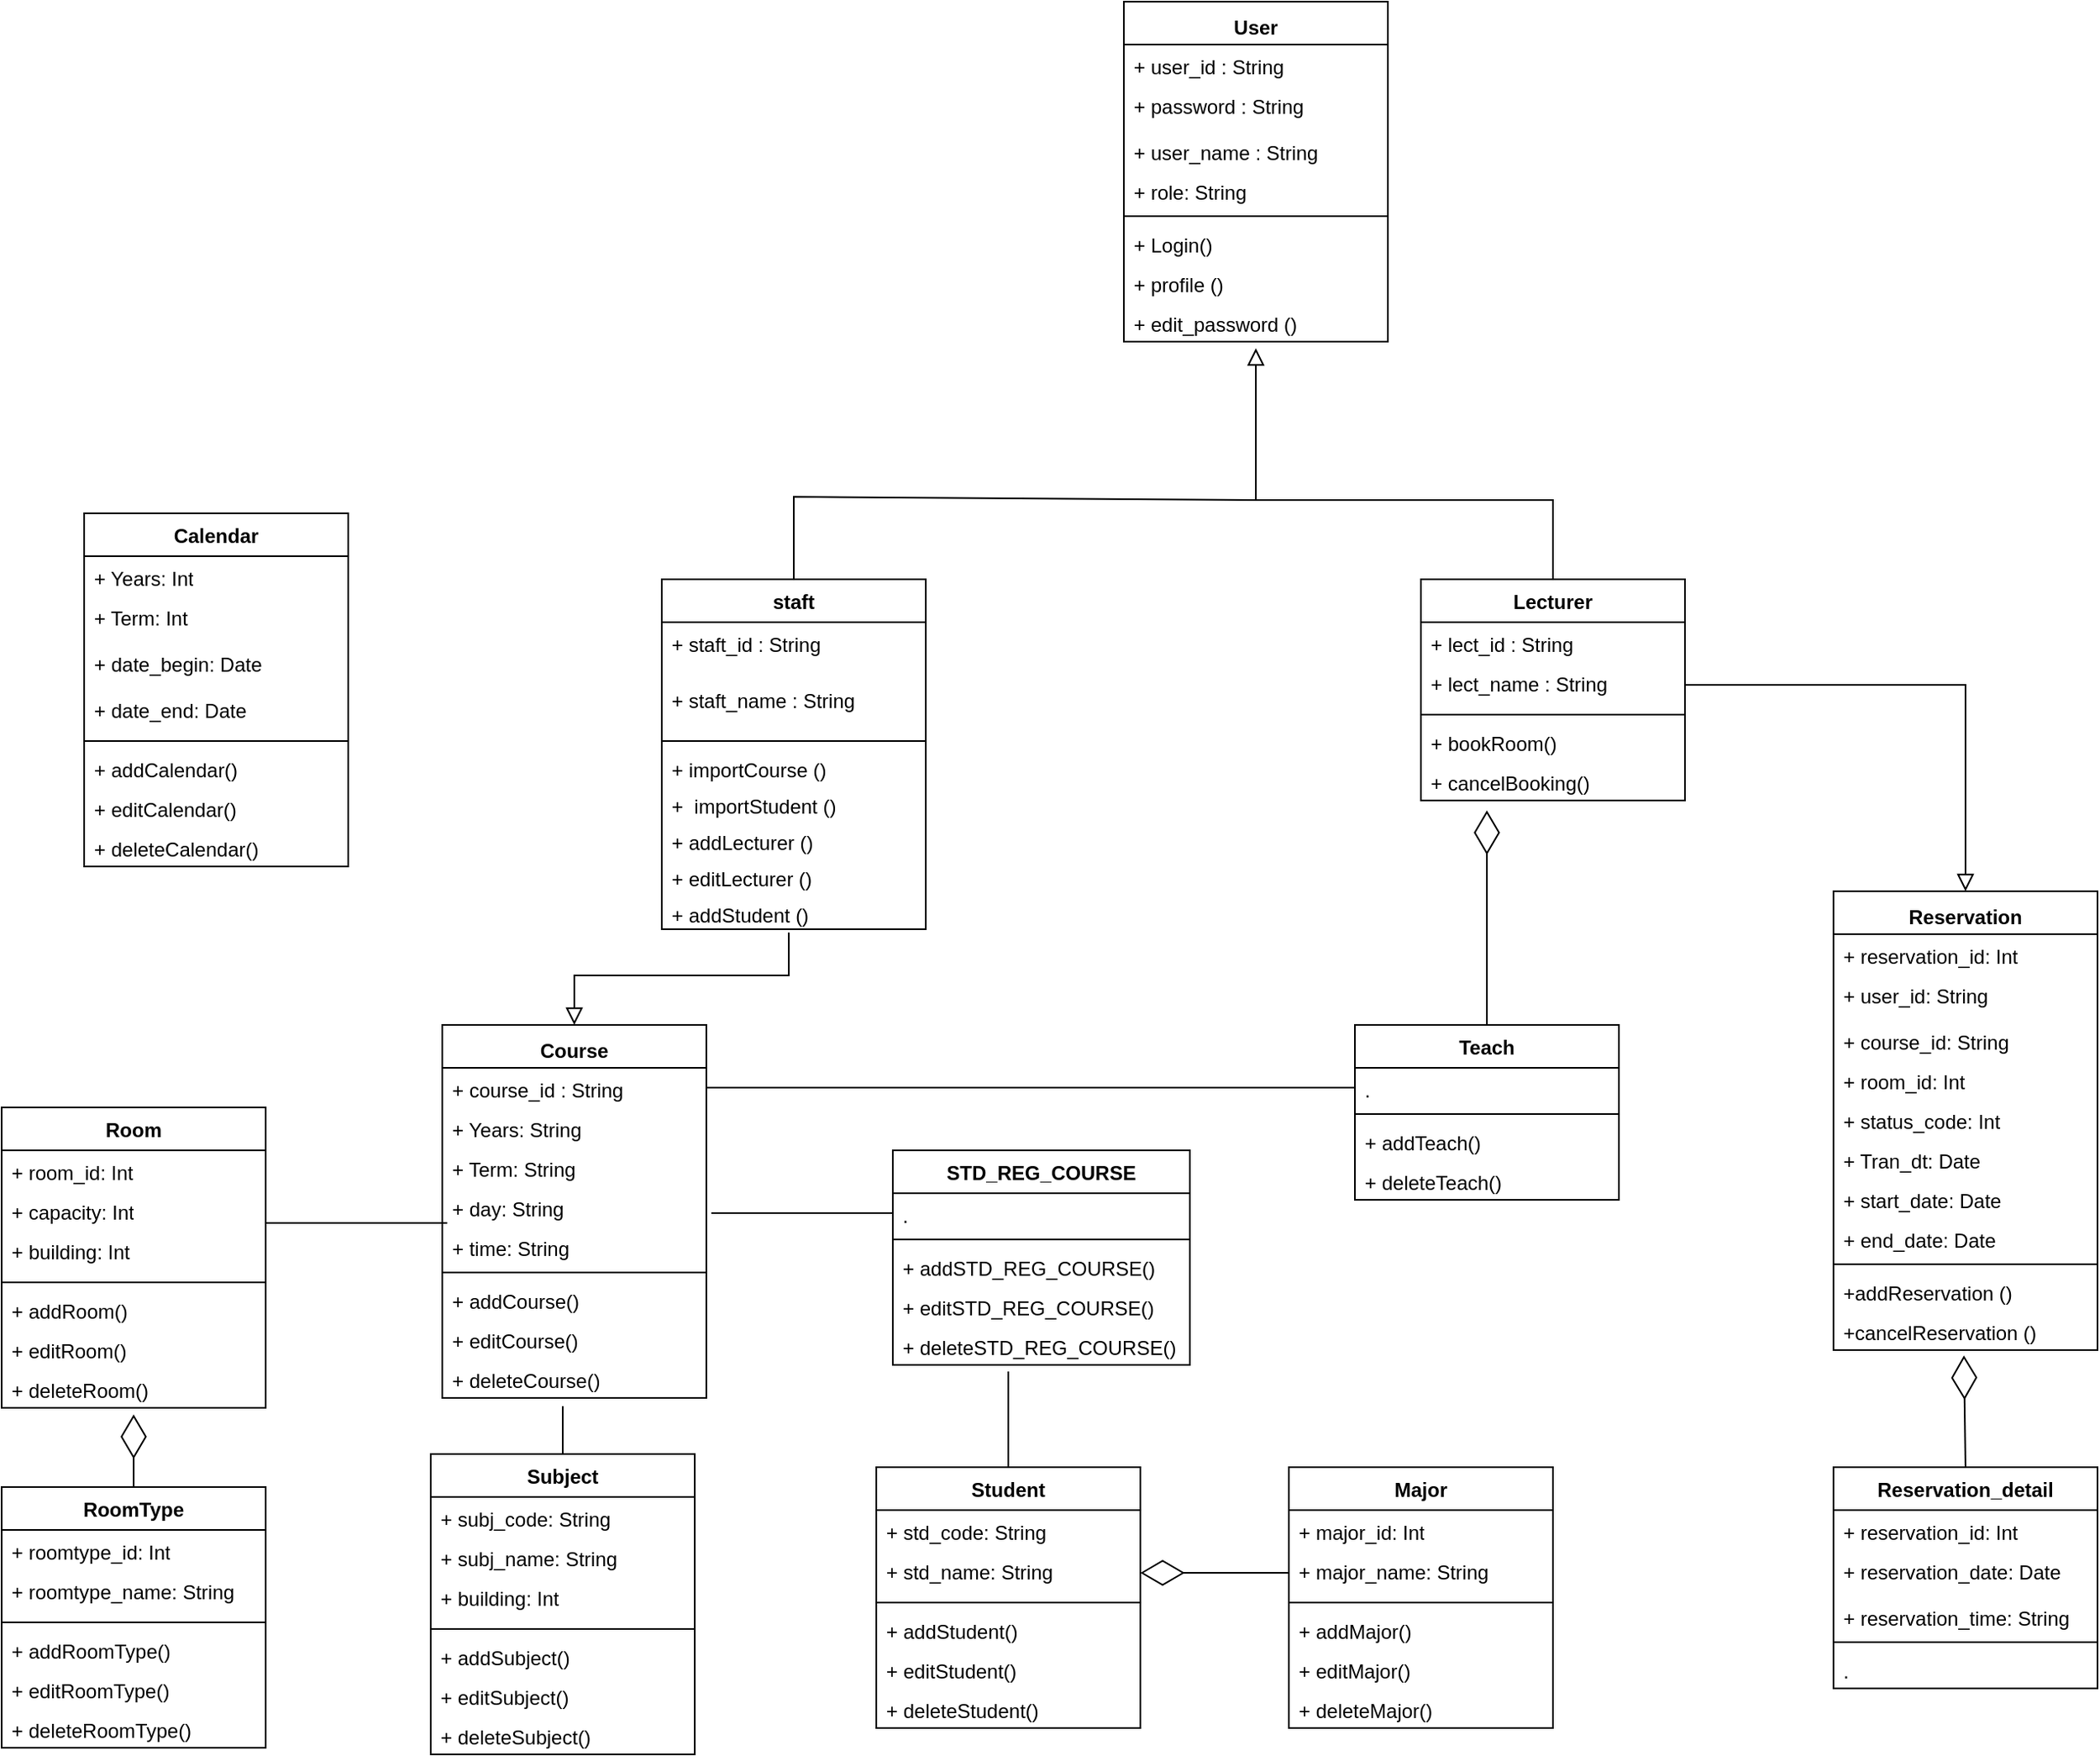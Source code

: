 <mxfile version="21.6.8" type="device">
  <diagram id="C5RBs43oDa-KdzZeNtuy" name="Page-1">
    <mxGraphModel dx="2514" dy="920" grid="1" gridSize="10" guides="1" tooltips="1" connect="1" arrows="1" fold="1" page="1" pageScale="1" pageWidth="827" pageHeight="1169" math="0" shadow="0">
      <root>
        <mxCell id="WIyWlLk6GJQsqaUBKTNV-0" />
        <mxCell id="WIyWlLk6GJQsqaUBKTNV-1" parent="WIyWlLk6GJQsqaUBKTNV-0" />
        <mxCell id="f2oHPQ_qbBujbZAVBh5a-0" value="User&lt;span style=&quot;color: rgb(255, 255, 255); font-family: &amp;quot;Söhne Mono&amp;quot;, Monaco, &amp;quot;Andale Mono&amp;quot;, &amp;quot;Ubuntu Mono&amp;quot;, monospace; font-size: 14px; font-weight: 400; text-align: left; background-color: rgb(0, 0, 0);&quot;&gt; &lt;/span&gt;" style="swimlane;fontStyle=1;align=center;verticalAlign=top;childLayout=stackLayout;horizontal=1;startSize=26;horizontalStack=0;resizeParent=1;resizeParentMax=0;resizeLast=0;collapsible=1;marginBottom=0;whiteSpace=wrap;html=1;" parent="WIyWlLk6GJQsqaUBKTNV-1" vertex="1">
          <mxGeometry y="100" width="160" height="206" as="geometry">
            <mxRectangle x="330" y="130" width="70" height="30" as="alternateBounds" />
          </mxGeometry>
        </mxCell>
        <mxCell id="f2oHPQ_qbBujbZAVBh5a-1" value="+ user_id :&amp;nbsp;String&lt;br&gt;&amp;nbsp;" style="text;strokeColor=none;fillColor=none;align=left;verticalAlign=top;spacingLeft=4;spacingRight=4;overflow=hidden;rotatable=0;points=[[0,0.5],[1,0.5]];portConstraint=eastwest;whiteSpace=wrap;html=1;" parent="f2oHPQ_qbBujbZAVBh5a-0" vertex="1">
          <mxGeometry y="26" width="160" height="24" as="geometry" />
        </mxCell>
        <mxCell id="f2oHPQ_qbBujbZAVBh5a-3" value="+ password :&amp;nbsp;String" style="text;strokeColor=none;fillColor=none;align=left;verticalAlign=top;spacingLeft=4;spacingRight=4;overflow=hidden;rotatable=0;points=[[0,0.5],[1,0.5]];portConstraint=eastwest;whiteSpace=wrap;html=1;" parent="f2oHPQ_qbBujbZAVBh5a-0" vertex="1">
          <mxGeometry y="50" width="160" height="28" as="geometry" />
        </mxCell>
        <mxCell id="f2oHPQ_qbBujbZAVBh5a-6" value="+ user_name :&amp;nbsp;String" style="text;strokeColor=none;fillColor=none;align=left;verticalAlign=top;spacingLeft=4;spacingRight=4;overflow=hidden;rotatable=0;points=[[0,0.5],[1,0.5]];portConstraint=eastwest;whiteSpace=wrap;html=1;" parent="f2oHPQ_qbBujbZAVBh5a-0" vertex="1">
          <mxGeometry y="78" width="160" height="24" as="geometry" />
        </mxCell>
        <mxCell id="f2oHPQ_qbBujbZAVBh5a-7" value="+ role: String" style="text;strokeColor=none;fillColor=none;align=left;verticalAlign=top;spacingLeft=4;spacingRight=4;overflow=hidden;rotatable=0;points=[[0,0.5],[1,0.5]];portConstraint=eastwest;whiteSpace=wrap;html=1;" parent="f2oHPQ_qbBujbZAVBh5a-0" vertex="1">
          <mxGeometry y="102" width="160" height="24" as="geometry" />
        </mxCell>
        <mxCell id="f2oHPQ_qbBujbZAVBh5a-2" value="" style="line;strokeWidth=1;fillColor=none;align=left;verticalAlign=middle;spacingTop=-1;spacingLeft=3;spacingRight=3;rotatable=0;labelPosition=right;points=[];portConstraint=eastwest;strokeColor=inherit;" parent="f2oHPQ_qbBujbZAVBh5a-0" vertex="1">
          <mxGeometry y="126" width="160" height="8" as="geometry" />
        </mxCell>
        <mxCell id="f2oHPQ_qbBujbZAVBh5a-10" value="+ Login()&lt;br&gt;" style="text;strokeColor=none;fillColor=none;align=left;verticalAlign=top;spacingLeft=4;spacingRight=4;overflow=hidden;rotatable=0;points=[[0,0.5],[1,0.5]];portConstraint=eastwest;whiteSpace=wrap;html=1;" parent="f2oHPQ_qbBujbZAVBh5a-0" vertex="1">
          <mxGeometry y="134" width="160" height="24" as="geometry" />
        </mxCell>
        <mxCell id="Wo9JVUl8M3dhDCK4gzyW-0" value="+ profile ()" style="text;strokeColor=none;fillColor=none;align=left;verticalAlign=top;spacingLeft=4;spacingRight=4;overflow=hidden;rotatable=0;points=[[0,0.5],[1,0.5]];portConstraint=eastwest;whiteSpace=wrap;html=1;" vertex="1" parent="f2oHPQ_qbBujbZAVBh5a-0">
          <mxGeometry y="158" width="160" height="24" as="geometry" />
        </mxCell>
        <mxCell id="Wo9JVUl8M3dhDCK4gzyW-1" value="+ edit_password ()" style="text;strokeColor=none;fillColor=none;align=left;verticalAlign=top;spacingLeft=4;spacingRight=4;overflow=hidden;rotatable=0;points=[[0,0.5],[1,0.5]];portConstraint=eastwest;whiteSpace=wrap;html=1;" vertex="1" parent="f2oHPQ_qbBujbZAVBh5a-0">
          <mxGeometry y="182" width="160" height="24" as="geometry" />
        </mxCell>
        <mxCell id="f2oHPQ_qbBujbZAVBh5a-12" value="Lecturer" style="swimlane;fontStyle=1;align=center;verticalAlign=top;childLayout=stackLayout;horizontal=1;startSize=26;horizontalStack=0;resizeParent=1;resizeParentMax=0;resizeLast=0;collapsible=1;marginBottom=0;whiteSpace=wrap;html=1;" parent="WIyWlLk6GJQsqaUBKTNV-1" vertex="1">
          <mxGeometry x="180" y="450" width="160" height="134" as="geometry">
            <mxRectangle x="330" y="130" width="70" height="30" as="alternateBounds" />
          </mxGeometry>
        </mxCell>
        <mxCell id="f2oHPQ_qbBujbZAVBh5a-13" value="+ lect_id :&amp;nbsp;String&lt;br&gt;&amp;nbsp;" style="text;strokeColor=none;fillColor=none;align=left;verticalAlign=top;spacingLeft=4;spacingRight=4;overflow=hidden;rotatable=0;points=[[0,0.5],[1,0.5]];portConstraint=eastwest;whiteSpace=wrap;html=1;" parent="f2oHPQ_qbBujbZAVBh5a-12" vertex="1">
          <mxGeometry y="26" width="160" height="24" as="geometry" />
        </mxCell>
        <mxCell id="f2oHPQ_qbBujbZAVBh5a-14" value="+ lect_name :&amp;nbsp;String" style="text;strokeColor=none;fillColor=none;align=left;verticalAlign=top;spacingLeft=4;spacingRight=4;overflow=hidden;rotatable=0;points=[[0,0.5],[1,0.5]];portConstraint=eastwest;whiteSpace=wrap;html=1;" parent="f2oHPQ_qbBujbZAVBh5a-12" vertex="1">
          <mxGeometry y="50" width="160" height="28" as="geometry" />
        </mxCell>
        <mxCell id="f2oHPQ_qbBujbZAVBh5a-17" value="" style="line;strokeWidth=1;fillColor=none;align=left;verticalAlign=middle;spacingTop=-1;spacingLeft=3;spacingRight=3;rotatable=0;labelPosition=right;points=[];portConstraint=eastwest;strokeColor=inherit;" parent="f2oHPQ_qbBujbZAVBh5a-12" vertex="1">
          <mxGeometry y="78" width="160" height="8" as="geometry" />
        </mxCell>
        <mxCell id="f2oHPQ_qbBujbZAVBh5a-18" value="+ bookRoom()" style="text;strokeColor=none;fillColor=none;align=left;verticalAlign=top;spacingLeft=4;spacingRight=4;overflow=hidden;rotatable=0;points=[[0,0.5],[1,0.5]];portConstraint=eastwest;whiteSpace=wrap;html=1;" parent="f2oHPQ_qbBujbZAVBh5a-12" vertex="1">
          <mxGeometry y="86" width="160" height="24" as="geometry" />
        </mxCell>
        <mxCell id="f2oHPQ_qbBujbZAVBh5a-57" value="+&amp;nbsp;cancelBooking()" style="text;strokeColor=none;fillColor=none;align=left;verticalAlign=top;spacingLeft=4;spacingRight=4;overflow=hidden;rotatable=0;points=[[0,0.5],[1,0.5]];portConstraint=eastwest;whiteSpace=wrap;html=1;" parent="f2oHPQ_qbBujbZAVBh5a-12" vertex="1">
          <mxGeometry y="110" width="160" height="24" as="geometry" />
        </mxCell>
        <mxCell id="f2oHPQ_qbBujbZAVBh5a-19" value="staft" style="swimlane;fontStyle=1;align=center;verticalAlign=top;childLayout=stackLayout;horizontal=1;startSize=26;horizontalStack=0;resizeParent=1;resizeParentMax=0;resizeLast=0;collapsible=1;marginBottom=0;whiteSpace=wrap;html=1;" parent="WIyWlLk6GJQsqaUBKTNV-1" vertex="1">
          <mxGeometry x="-280" y="450" width="160" height="212" as="geometry">
            <mxRectangle x="330" y="130" width="70" height="30" as="alternateBounds" />
          </mxGeometry>
        </mxCell>
        <mxCell id="f2oHPQ_qbBujbZAVBh5a-23" value="+ staft_id :&amp;nbsp;String" style="text;strokeColor=none;fillColor=none;align=left;verticalAlign=top;spacingLeft=4;spacingRight=4;overflow=hidden;rotatable=0;points=[[0,0.5],[1,0.5]];portConstraint=eastwest;whiteSpace=wrap;html=1;" parent="f2oHPQ_qbBujbZAVBh5a-19" vertex="1">
          <mxGeometry y="26" width="160" height="34" as="geometry" />
        </mxCell>
        <mxCell id="f2oHPQ_qbBujbZAVBh5a-68" value="+ staft_name :&amp;nbsp;String" style="text;strokeColor=none;fillColor=none;align=left;verticalAlign=top;spacingLeft=4;spacingRight=4;overflow=hidden;rotatable=0;points=[[0,0.5],[1,0.5]];portConstraint=eastwest;whiteSpace=wrap;html=1;" parent="f2oHPQ_qbBujbZAVBh5a-19" vertex="1">
          <mxGeometry y="60" width="160" height="34" as="geometry" />
        </mxCell>
        <mxCell id="f2oHPQ_qbBujbZAVBh5a-24" value="" style="line;strokeWidth=1;fillColor=none;align=left;verticalAlign=middle;spacingTop=-1;spacingLeft=3;spacingRight=3;rotatable=0;labelPosition=right;points=[];portConstraint=eastwest;strokeColor=inherit;" parent="f2oHPQ_qbBujbZAVBh5a-19" vertex="1">
          <mxGeometry y="94" width="160" height="8" as="geometry" />
        </mxCell>
        <mxCell id="f2oHPQ_qbBujbZAVBh5a-25" value="+ importCourse ()" style="text;strokeColor=none;fillColor=none;align=left;verticalAlign=top;spacingLeft=4;spacingRight=4;overflow=hidden;rotatable=0;points=[[0,0.5],[1,0.5]];portConstraint=eastwest;whiteSpace=wrap;html=1;" parent="f2oHPQ_qbBujbZAVBh5a-19" vertex="1">
          <mxGeometry y="102" width="160" height="22" as="geometry" />
        </mxCell>
        <mxCell id="f2oHPQ_qbBujbZAVBh5a-27" value="+&amp;nbsp; importStudent ()" style="text;strokeColor=none;fillColor=none;align=left;verticalAlign=top;spacingLeft=4;spacingRight=4;overflow=hidden;rotatable=0;points=[[0,0.5],[1,0.5]];portConstraint=eastwest;whiteSpace=wrap;html=1;" parent="f2oHPQ_qbBujbZAVBh5a-19" vertex="1">
          <mxGeometry y="124" width="160" height="22" as="geometry" />
        </mxCell>
        <mxCell id="f2oHPQ_qbBujbZAVBh5a-28" value="+ addLecturer ()" style="text;strokeColor=none;fillColor=none;align=left;verticalAlign=top;spacingLeft=4;spacingRight=4;overflow=hidden;rotatable=0;points=[[0,0.5],[1,0.5]];portConstraint=eastwest;whiteSpace=wrap;html=1;" parent="f2oHPQ_qbBujbZAVBh5a-19" vertex="1">
          <mxGeometry y="146" width="160" height="22" as="geometry" />
        </mxCell>
        <mxCell id="f2oHPQ_qbBujbZAVBh5a-29" value="+&amp;nbsp;editLecturer ()" style="text;strokeColor=none;fillColor=none;align=left;verticalAlign=top;spacingLeft=4;spacingRight=4;overflow=hidden;rotatable=0;points=[[0,0.5],[1,0.5]];portConstraint=eastwest;whiteSpace=wrap;html=1;" parent="f2oHPQ_qbBujbZAVBh5a-19" vertex="1">
          <mxGeometry y="168" width="160" height="22" as="geometry" />
        </mxCell>
        <mxCell id="f2oHPQ_qbBujbZAVBh5a-30" value="+ addStudent ()" style="text;strokeColor=none;fillColor=none;align=left;verticalAlign=top;spacingLeft=4;spacingRight=4;overflow=hidden;rotatable=0;points=[[0,0.5],[1,0.5]];portConstraint=eastwest;whiteSpace=wrap;html=1;" parent="f2oHPQ_qbBujbZAVBh5a-19" vertex="1">
          <mxGeometry y="190" width="160" height="22" as="geometry" />
        </mxCell>
        <mxCell id="f2oHPQ_qbBujbZAVBh5a-31" value="Course&lt;span style=&quot;color: rgb(255, 255, 255); font-family: &amp;quot;Söhne Mono&amp;quot;, Monaco, &amp;quot;Andale Mono&amp;quot;, &amp;quot;Ubuntu Mono&amp;quot;, monospace; font-size: 14px; font-weight: 400; text-align: left; background-color: rgb(0, 0, 0);&quot;&gt; &lt;/span&gt;" style="swimlane;fontStyle=1;align=center;verticalAlign=top;childLayout=stackLayout;horizontal=1;startSize=26;horizontalStack=0;resizeParent=1;resizeParentMax=0;resizeLast=0;collapsible=1;marginBottom=0;whiteSpace=wrap;html=1;" parent="WIyWlLk6GJQsqaUBKTNV-1" vertex="1">
          <mxGeometry x="-413" y="720" width="160" height="226" as="geometry">
            <mxRectangle x="330" y="130" width="70" height="30" as="alternateBounds" />
          </mxGeometry>
        </mxCell>
        <mxCell id="f2oHPQ_qbBujbZAVBh5a-32" value="+ course_id :&amp;nbsp;String&lt;br&gt;&amp;nbsp;" style="text;strokeColor=none;fillColor=none;align=left;verticalAlign=top;spacingLeft=4;spacingRight=4;overflow=hidden;rotatable=0;points=[[0,0.5],[1,0.5]];portConstraint=eastwest;whiteSpace=wrap;html=1;" parent="f2oHPQ_qbBujbZAVBh5a-31" vertex="1">
          <mxGeometry y="26" width="160" height="24" as="geometry" />
        </mxCell>
        <mxCell id="f2oHPQ_qbBujbZAVBh5a-35" value="+ Years: String" style="text;strokeColor=none;fillColor=none;align=left;verticalAlign=top;spacingLeft=4;spacingRight=4;overflow=hidden;rotatable=0;points=[[0,0.5],[1,0.5]];portConstraint=eastwest;whiteSpace=wrap;html=1;" parent="f2oHPQ_qbBujbZAVBh5a-31" vertex="1">
          <mxGeometry y="50" width="160" height="24" as="geometry" />
        </mxCell>
        <mxCell id="f2oHPQ_qbBujbZAVBh5a-46" value="+ Term: String" style="text;strokeColor=none;fillColor=none;align=left;verticalAlign=top;spacingLeft=4;spacingRight=4;overflow=hidden;rotatable=0;points=[[0,0.5],[1,0.5]];portConstraint=eastwest;whiteSpace=wrap;html=1;" parent="f2oHPQ_qbBujbZAVBh5a-31" vertex="1">
          <mxGeometry y="74" width="160" height="24" as="geometry" />
        </mxCell>
        <mxCell id="f2oHPQ_qbBujbZAVBh5a-47" value="+ day: String" style="text;strokeColor=none;fillColor=none;align=left;verticalAlign=top;spacingLeft=4;spacingRight=4;overflow=hidden;rotatable=0;points=[[0,0.5],[1,0.5]];portConstraint=eastwest;whiteSpace=wrap;html=1;" parent="f2oHPQ_qbBujbZAVBh5a-31" vertex="1">
          <mxGeometry y="98" width="160" height="24" as="geometry" />
        </mxCell>
        <mxCell id="f2oHPQ_qbBujbZAVBh5a-48" value="+ time: String" style="text;strokeColor=none;fillColor=none;align=left;verticalAlign=top;spacingLeft=4;spacingRight=4;overflow=hidden;rotatable=0;points=[[0,0.5],[1,0.5]];portConstraint=eastwest;whiteSpace=wrap;html=1;" parent="f2oHPQ_qbBujbZAVBh5a-31" vertex="1">
          <mxGeometry y="122" width="160" height="24" as="geometry" />
        </mxCell>
        <mxCell id="f2oHPQ_qbBujbZAVBh5a-36" value="" style="line;strokeWidth=1;fillColor=none;align=left;verticalAlign=middle;spacingTop=-1;spacingLeft=3;spacingRight=3;rotatable=0;labelPosition=right;points=[];portConstraint=eastwest;strokeColor=inherit;" parent="f2oHPQ_qbBujbZAVBh5a-31" vertex="1">
          <mxGeometry y="146" width="160" height="8" as="geometry" />
        </mxCell>
        <mxCell id="f2oHPQ_qbBujbZAVBh5a-52" value="+&amp;nbsp;addCourse()" style="text;strokeColor=none;fillColor=none;align=left;verticalAlign=top;spacingLeft=4;spacingRight=4;overflow=hidden;rotatable=0;points=[[0,0.5],[1,0.5]];portConstraint=eastwest;whiteSpace=wrap;html=1;" parent="f2oHPQ_qbBujbZAVBh5a-31" vertex="1">
          <mxGeometry y="154" width="160" height="24" as="geometry" />
        </mxCell>
        <mxCell id="f2oHPQ_qbBujbZAVBh5a-58" value="+&amp;nbsp;editCourse()" style="text;strokeColor=none;fillColor=none;align=left;verticalAlign=top;spacingLeft=4;spacingRight=4;overflow=hidden;rotatable=0;points=[[0,0.5],[1,0.5]];portConstraint=eastwest;whiteSpace=wrap;html=1;" parent="f2oHPQ_qbBujbZAVBh5a-31" vertex="1">
          <mxGeometry y="178" width="160" height="24" as="geometry" />
        </mxCell>
        <mxCell id="f2oHPQ_qbBujbZAVBh5a-59" value="+&amp;nbsp;deleteCourse()" style="text;strokeColor=none;fillColor=none;align=left;verticalAlign=top;spacingLeft=4;spacingRight=4;overflow=hidden;rotatable=0;points=[[0,0.5],[1,0.5]];portConstraint=eastwest;whiteSpace=wrap;html=1;" parent="f2oHPQ_qbBujbZAVBh5a-31" vertex="1">
          <mxGeometry y="202" width="160" height="24" as="geometry" />
        </mxCell>
        <mxCell id="f2oHPQ_qbBujbZAVBh5a-38" value="Reservation&lt;span style=&quot;color: rgb(255, 255, 255); font-family: &amp;quot;Söhne Mono&amp;quot;, Monaco, &amp;quot;Andale Mono&amp;quot;, &amp;quot;Ubuntu Mono&amp;quot;, monospace; font-size: 14px; font-weight: 400; text-align: left; background-color: rgb(0, 0, 0);&quot;&gt; &lt;/span&gt;" style="swimlane;fontStyle=1;align=center;verticalAlign=top;childLayout=stackLayout;horizontal=1;startSize=26;horizontalStack=0;resizeParent=1;resizeParentMax=0;resizeLast=0;collapsible=1;marginBottom=0;whiteSpace=wrap;html=1;" parent="WIyWlLk6GJQsqaUBKTNV-1" vertex="1">
          <mxGeometry x="430" y="639" width="160" height="278" as="geometry">
            <mxRectangle x="330" y="130" width="70" height="30" as="alternateBounds" />
          </mxGeometry>
        </mxCell>
        <mxCell id="f2oHPQ_qbBujbZAVBh5a-39" value="+ reservation_id:&amp;nbsp;Int&lt;br&gt;&amp;nbsp;" style="text;strokeColor=none;fillColor=none;align=left;verticalAlign=top;spacingLeft=4;spacingRight=4;overflow=hidden;rotatable=0;points=[[0,0.5],[1,0.5]];portConstraint=eastwest;whiteSpace=wrap;html=1;" parent="f2oHPQ_qbBujbZAVBh5a-38" vertex="1">
          <mxGeometry y="26" width="160" height="24" as="geometry" />
        </mxCell>
        <mxCell id="f2oHPQ_qbBujbZAVBh5a-40" value="+ user_id:&amp;nbsp;String" style="text;strokeColor=none;fillColor=none;align=left;verticalAlign=top;spacingLeft=4;spacingRight=4;overflow=hidden;rotatable=0;points=[[0,0.5],[1,0.5]];portConstraint=eastwest;whiteSpace=wrap;html=1;" parent="f2oHPQ_qbBujbZAVBh5a-38" vertex="1">
          <mxGeometry y="50" width="160" height="28" as="geometry" />
        </mxCell>
        <mxCell id="f2oHPQ_qbBujbZAVBh5a-41" value="+ course_id:&amp;nbsp;String" style="text;strokeColor=none;fillColor=none;align=left;verticalAlign=top;spacingLeft=4;spacingRight=4;overflow=hidden;rotatable=0;points=[[0,0.5],[1,0.5]];portConstraint=eastwest;whiteSpace=wrap;html=1;" parent="f2oHPQ_qbBujbZAVBh5a-38" vertex="1">
          <mxGeometry y="78" width="160" height="24" as="geometry" />
        </mxCell>
        <mxCell id="f2oHPQ_qbBujbZAVBh5a-42" value="+ room_id: Int" style="text;strokeColor=none;fillColor=none;align=left;verticalAlign=top;spacingLeft=4;spacingRight=4;overflow=hidden;rotatable=0;points=[[0,0.5],[1,0.5]];portConstraint=eastwest;whiteSpace=wrap;html=1;" parent="f2oHPQ_qbBujbZAVBh5a-38" vertex="1">
          <mxGeometry y="102" width="160" height="24" as="geometry" />
        </mxCell>
        <mxCell id="f2oHPQ_qbBujbZAVBh5a-53" value="+ status_code: Int" style="text;strokeColor=none;fillColor=none;align=left;verticalAlign=top;spacingLeft=4;spacingRight=4;overflow=hidden;rotatable=0;points=[[0,0.5],[1,0.5]];portConstraint=eastwest;whiteSpace=wrap;html=1;" parent="f2oHPQ_qbBujbZAVBh5a-38" vertex="1">
          <mxGeometry y="126" width="160" height="24" as="geometry" />
        </mxCell>
        <mxCell id="f2oHPQ_qbBujbZAVBh5a-54" value="+ Tran_dt: Date" style="text;strokeColor=none;fillColor=none;align=left;verticalAlign=top;spacingLeft=4;spacingRight=4;overflow=hidden;rotatable=0;points=[[0,0.5],[1,0.5]];portConstraint=eastwest;whiteSpace=wrap;html=1;" parent="f2oHPQ_qbBujbZAVBh5a-38" vertex="1">
          <mxGeometry y="150" width="160" height="24" as="geometry" />
        </mxCell>
        <mxCell id="f2oHPQ_qbBujbZAVBh5a-55" value="+ start_date: Date" style="text;strokeColor=none;fillColor=none;align=left;verticalAlign=top;spacingLeft=4;spacingRight=4;overflow=hidden;rotatable=0;points=[[0,0.5],[1,0.5]];portConstraint=eastwest;whiteSpace=wrap;html=1;" parent="f2oHPQ_qbBujbZAVBh5a-38" vertex="1">
          <mxGeometry y="174" width="160" height="24" as="geometry" />
        </mxCell>
        <mxCell id="f2oHPQ_qbBujbZAVBh5a-56" value="+ end_date: Date" style="text;strokeColor=none;fillColor=none;align=left;verticalAlign=top;spacingLeft=4;spacingRight=4;overflow=hidden;rotatable=0;points=[[0,0.5],[1,0.5]];portConstraint=eastwest;whiteSpace=wrap;html=1;" parent="f2oHPQ_qbBujbZAVBh5a-38" vertex="1">
          <mxGeometry y="198" width="160" height="24" as="geometry" />
        </mxCell>
        <mxCell id="f2oHPQ_qbBujbZAVBh5a-43" value="" style="line;strokeWidth=1;fillColor=none;align=left;verticalAlign=middle;spacingTop=-1;spacingLeft=3;spacingRight=3;rotatable=0;labelPosition=right;points=[];portConstraint=eastwest;strokeColor=inherit;" parent="f2oHPQ_qbBujbZAVBh5a-38" vertex="1">
          <mxGeometry y="222" width="160" height="8" as="geometry" />
        </mxCell>
        <mxCell id="f2oHPQ_qbBujbZAVBh5a-44" value="+addReservation ()" style="text;strokeColor=none;fillColor=none;align=left;verticalAlign=top;spacingLeft=4;spacingRight=4;overflow=hidden;rotatable=0;points=[[0,0.5],[1,0.5]];portConstraint=eastwest;whiteSpace=wrap;html=1;" parent="f2oHPQ_qbBujbZAVBh5a-38" vertex="1">
          <mxGeometry y="230" width="160" height="24" as="geometry" />
        </mxCell>
        <mxCell id="Wo9JVUl8M3dhDCK4gzyW-88" value="+cancelReservation ()" style="text;strokeColor=none;fillColor=none;align=left;verticalAlign=top;spacingLeft=4;spacingRight=4;overflow=hidden;rotatable=0;points=[[0,0.5],[1,0.5]];portConstraint=eastwest;whiteSpace=wrap;html=1;" vertex="1" parent="f2oHPQ_qbBujbZAVBh5a-38">
          <mxGeometry y="254" width="160" height="24" as="geometry" />
        </mxCell>
        <mxCell id="f2oHPQ_qbBujbZAVBh5a-69" value="" style="endArrow=none;html=1;rounded=0;exitX=0.5;exitY=0;exitDx=0;exitDy=0;" parent="WIyWlLk6GJQsqaUBKTNV-1" source="f2oHPQ_qbBujbZAVBh5a-19" edge="1">
          <mxGeometry width="50" height="50" relative="1" as="geometry">
            <mxPoint x="-120" y="450" as="sourcePoint" />
            <mxPoint x="80" y="402" as="targetPoint" />
            <Array as="points">
              <mxPoint x="-200" y="400" />
            </Array>
          </mxGeometry>
        </mxCell>
        <mxCell id="f2oHPQ_qbBujbZAVBh5a-70" value="" style="endArrow=none;html=1;rounded=0;entryX=0.5;entryY=0;entryDx=0;entryDy=0;" parent="WIyWlLk6GJQsqaUBKTNV-1" target="f2oHPQ_qbBujbZAVBh5a-12" edge="1">
          <mxGeometry width="50" height="50" relative="1" as="geometry">
            <mxPoint x="80" y="402" as="sourcePoint" />
            <mxPoint x="280" y="440" as="targetPoint" />
            <Array as="points">
              <mxPoint x="80" y="382" />
              <mxPoint x="80" y="402" />
              <mxPoint x="260" y="402" />
              <mxPoint x="260" y="420" />
            </Array>
          </mxGeometry>
        </mxCell>
        <mxCell id="f2oHPQ_qbBujbZAVBh5a-71" value="" style="endArrow=block;startArrow=none;endFill=0;startFill=0;endSize=8;html=1;verticalAlign=bottom;labelBackgroundColor=none;rounded=0;entryX=0.5;entryY=1.167;entryDx=0;entryDy=0;entryPerimeter=0;" parent="WIyWlLk6GJQsqaUBKTNV-1" target="Wo9JVUl8M3dhDCK4gzyW-1" edge="1">
          <mxGeometry width="160" relative="1" as="geometry">
            <mxPoint x="80" y="392" as="sourcePoint" />
            <mxPoint x="80" y="292" as="targetPoint" />
          </mxGeometry>
        </mxCell>
        <mxCell id="Wo9JVUl8M3dhDCK4gzyW-4" value="Reservation_detail" style="swimlane;fontStyle=1;align=center;verticalAlign=top;childLayout=stackLayout;horizontal=1;startSize=26;horizontalStack=0;resizeParent=1;resizeParentMax=0;resizeLast=0;collapsible=1;marginBottom=0;whiteSpace=wrap;html=1;" vertex="1" parent="WIyWlLk6GJQsqaUBKTNV-1">
          <mxGeometry x="430" y="988" width="160" height="134" as="geometry">
            <mxRectangle x="330" y="130" width="70" height="30" as="alternateBounds" />
          </mxGeometry>
        </mxCell>
        <mxCell id="Wo9JVUl8M3dhDCK4gzyW-5" value="+ reservation_id:&amp;nbsp;Int&lt;br&gt;&amp;nbsp;" style="text;strokeColor=none;fillColor=none;align=left;verticalAlign=top;spacingLeft=4;spacingRight=4;overflow=hidden;rotatable=0;points=[[0,0.5],[1,0.5]];portConstraint=eastwest;whiteSpace=wrap;html=1;" vertex="1" parent="Wo9JVUl8M3dhDCK4gzyW-4">
          <mxGeometry y="26" width="160" height="24" as="geometry" />
        </mxCell>
        <mxCell id="Wo9JVUl8M3dhDCK4gzyW-6" value="+ reservation_date: Date" style="text;strokeColor=none;fillColor=none;align=left;verticalAlign=top;spacingLeft=4;spacingRight=4;overflow=hidden;rotatable=0;points=[[0,0.5],[1,0.5]];portConstraint=eastwest;whiteSpace=wrap;html=1;" vertex="1" parent="Wo9JVUl8M3dhDCK4gzyW-4">
          <mxGeometry y="50" width="160" height="28" as="geometry" />
        </mxCell>
        <mxCell id="Wo9JVUl8M3dhDCK4gzyW-7" value="+ reservation_time:&amp;nbsp;String" style="text;strokeColor=none;fillColor=none;align=left;verticalAlign=top;spacingLeft=4;spacingRight=4;overflow=hidden;rotatable=0;points=[[0,0.5],[1,0.5]];portConstraint=eastwest;whiteSpace=wrap;html=1;" vertex="1" parent="Wo9JVUl8M3dhDCK4gzyW-4">
          <mxGeometry y="78" width="160" height="24" as="geometry" />
        </mxCell>
        <mxCell id="Wo9JVUl8M3dhDCK4gzyW-13" value="" style="line;strokeWidth=1;fillColor=none;align=left;verticalAlign=middle;spacingTop=-1;spacingLeft=3;spacingRight=3;rotatable=0;labelPosition=right;points=[];portConstraint=eastwest;strokeColor=inherit;" vertex="1" parent="Wo9JVUl8M3dhDCK4gzyW-4">
          <mxGeometry y="102" width="160" height="8" as="geometry" />
        </mxCell>
        <mxCell id="Wo9JVUl8M3dhDCK4gzyW-14" value="." style="text;strokeColor=none;fillColor=none;align=left;verticalAlign=top;spacingLeft=4;spacingRight=4;overflow=hidden;rotatable=0;points=[[0,0.5],[1,0.5]];portConstraint=eastwest;whiteSpace=wrap;html=1;" vertex="1" parent="Wo9JVUl8M3dhDCK4gzyW-4">
          <mxGeometry y="110" width="160" height="24" as="geometry" />
        </mxCell>
        <mxCell id="Wo9JVUl8M3dhDCK4gzyW-16" value="Teach" style="swimlane;fontStyle=1;align=center;verticalAlign=top;childLayout=stackLayout;horizontal=1;startSize=26;horizontalStack=0;resizeParent=1;resizeParentMax=0;resizeLast=0;collapsible=1;marginBottom=0;whiteSpace=wrap;html=1;" vertex="1" parent="WIyWlLk6GJQsqaUBKTNV-1">
          <mxGeometry x="140" y="720" width="160" height="106" as="geometry">
            <mxRectangle x="330" y="130" width="70" height="30" as="alternateBounds" />
          </mxGeometry>
        </mxCell>
        <mxCell id="Wo9JVUl8M3dhDCK4gzyW-17" value="." style="text;strokeColor=none;fillColor=none;align=left;verticalAlign=top;spacingLeft=4;spacingRight=4;overflow=hidden;rotatable=0;points=[[0,0.5],[1,0.5]];portConstraint=eastwest;whiteSpace=wrap;html=1;" vertex="1" parent="Wo9JVUl8M3dhDCK4gzyW-16">
          <mxGeometry y="26" width="160" height="24" as="geometry" />
        </mxCell>
        <mxCell id="Wo9JVUl8M3dhDCK4gzyW-19" value="" style="line;strokeWidth=1;fillColor=none;align=left;verticalAlign=middle;spacingTop=-1;spacingLeft=3;spacingRight=3;rotatable=0;labelPosition=right;points=[];portConstraint=eastwest;strokeColor=inherit;" vertex="1" parent="Wo9JVUl8M3dhDCK4gzyW-16">
          <mxGeometry y="50" width="160" height="8" as="geometry" />
        </mxCell>
        <mxCell id="Wo9JVUl8M3dhDCK4gzyW-20" value="+&amp;nbsp;addTeach()" style="text;strokeColor=none;fillColor=none;align=left;verticalAlign=top;spacingLeft=4;spacingRight=4;overflow=hidden;rotatable=0;points=[[0,0.5],[1,0.5]];portConstraint=eastwest;whiteSpace=wrap;html=1;" vertex="1" parent="Wo9JVUl8M3dhDCK4gzyW-16">
          <mxGeometry y="58" width="160" height="24" as="geometry" />
        </mxCell>
        <mxCell id="Wo9JVUl8M3dhDCK4gzyW-21" value="+&amp;nbsp;deleteTeach()" style="text;strokeColor=none;fillColor=none;align=left;verticalAlign=top;spacingLeft=4;spacingRight=4;overflow=hidden;rotatable=0;points=[[0,0.5],[1,0.5]];portConstraint=eastwest;whiteSpace=wrap;html=1;" vertex="1" parent="Wo9JVUl8M3dhDCK4gzyW-16">
          <mxGeometry y="82" width="160" height="24" as="geometry" />
        </mxCell>
        <mxCell id="Wo9JVUl8M3dhDCK4gzyW-22" value="Room" style="swimlane;fontStyle=1;align=center;verticalAlign=top;childLayout=stackLayout;horizontal=1;startSize=26;horizontalStack=0;resizeParent=1;resizeParentMax=0;resizeLast=0;collapsible=1;marginBottom=0;whiteSpace=wrap;html=1;" vertex="1" parent="WIyWlLk6GJQsqaUBKTNV-1">
          <mxGeometry x="-680" y="770" width="160" height="182" as="geometry">
            <mxRectangle x="330" y="130" width="70" height="30" as="alternateBounds" />
          </mxGeometry>
        </mxCell>
        <mxCell id="Wo9JVUl8M3dhDCK4gzyW-23" value="+ room_id:&amp;nbsp;Int&lt;br&gt;&amp;nbsp;" style="text;strokeColor=none;fillColor=none;align=left;verticalAlign=top;spacingLeft=4;spacingRight=4;overflow=hidden;rotatable=0;points=[[0,0.5],[1,0.5]];portConstraint=eastwest;whiteSpace=wrap;html=1;" vertex="1" parent="Wo9JVUl8M3dhDCK4gzyW-22">
          <mxGeometry y="26" width="160" height="24" as="geometry" />
        </mxCell>
        <mxCell id="Wo9JVUl8M3dhDCK4gzyW-25" value="+ capacity:&amp;nbsp;Int" style="text;strokeColor=none;fillColor=none;align=left;verticalAlign=top;spacingLeft=4;spacingRight=4;overflow=hidden;rotatable=0;points=[[0,0.5],[1,0.5]];portConstraint=eastwest;whiteSpace=wrap;html=1;" vertex="1" parent="Wo9JVUl8M3dhDCK4gzyW-22">
          <mxGeometry y="50" width="160" height="24" as="geometry" />
        </mxCell>
        <mxCell id="Wo9JVUl8M3dhDCK4gzyW-28" value="+ building:&amp;nbsp;Int" style="text;strokeColor=none;fillColor=none;align=left;verticalAlign=top;spacingLeft=4;spacingRight=4;overflow=hidden;rotatable=0;points=[[0,0.5],[1,0.5]];portConstraint=eastwest;whiteSpace=wrap;html=1;" vertex="1" parent="Wo9JVUl8M3dhDCK4gzyW-22">
          <mxGeometry y="74" width="160" height="28" as="geometry" />
        </mxCell>
        <mxCell id="Wo9JVUl8M3dhDCK4gzyW-26" value="" style="line;strokeWidth=1;fillColor=none;align=left;verticalAlign=middle;spacingTop=-1;spacingLeft=3;spacingRight=3;rotatable=0;labelPosition=right;points=[];portConstraint=eastwest;strokeColor=inherit;" vertex="1" parent="Wo9JVUl8M3dhDCK4gzyW-22">
          <mxGeometry y="102" width="160" height="8" as="geometry" />
        </mxCell>
        <mxCell id="Wo9JVUl8M3dhDCK4gzyW-27" value="+&amp;nbsp;addRoom()" style="text;strokeColor=none;fillColor=none;align=left;verticalAlign=top;spacingLeft=4;spacingRight=4;overflow=hidden;rotatable=0;points=[[0,0.5],[1,0.5]];portConstraint=eastwest;whiteSpace=wrap;html=1;" vertex="1" parent="Wo9JVUl8M3dhDCK4gzyW-22">
          <mxGeometry y="110" width="160" height="24" as="geometry" />
        </mxCell>
        <mxCell id="Wo9JVUl8M3dhDCK4gzyW-39" value="+&amp;nbsp;editRoom()" style="text;strokeColor=none;fillColor=none;align=left;verticalAlign=top;spacingLeft=4;spacingRight=4;overflow=hidden;rotatable=0;points=[[0,0.5],[1,0.5]];portConstraint=eastwest;whiteSpace=wrap;html=1;" vertex="1" parent="Wo9JVUl8M3dhDCK4gzyW-22">
          <mxGeometry y="134" width="160" height="24" as="geometry" />
        </mxCell>
        <mxCell id="Wo9JVUl8M3dhDCK4gzyW-40" value="+&amp;nbsp;deleteRoom()" style="text;strokeColor=none;fillColor=none;align=left;verticalAlign=top;spacingLeft=4;spacingRight=4;overflow=hidden;rotatable=0;points=[[0,0.5],[1,0.5]];portConstraint=eastwest;whiteSpace=wrap;html=1;" vertex="1" parent="Wo9JVUl8M3dhDCK4gzyW-22">
          <mxGeometry y="158" width="160" height="24" as="geometry" />
        </mxCell>
        <mxCell id="Wo9JVUl8M3dhDCK4gzyW-30" value="RoomType" style="swimlane;fontStyle=1;align=center;verticalAlign=top;childLayout=stackLayout;horizontal=1;startSize=26;horizontalStack=0;resizeParent=1;resizeParentMax=0;resizeLast=0;collapsible=1;marginBottom=0;whiteSpace=wrap;html=1;" vertex="1" parent="WIyWlLk6GJQsqaUBKTNV-1">
          <mxGeometry x="-680" y="1000" width="160" height="158" as="geometry">
            <mxRectangle x="330" y="130" width="70" height="30" as="alternateBounds" />
          </mxGeometry>
        </mxCell>
        <mxCell id="Wo9JVUl8M3dhDCK4gzyW-31" value="+ roomtype_id:&amp;nbsp;Int&lt;br&gt;&amp;nbsp;" style="text;strokeColor=none;fillColor=none;align=left;verticalAlign=top;spacingLeft=4;spacingRight=4;overflow=hidden;rotatable=0;points=[[0,0.5],[1,0.5]];portConstraint=eastwest;whiteSpace=wrap;html=1;" vertex="1" parent="Wo9JVUl8M3dhDCK4gzyW-30">
          <mxGeometry y="26" width="160" height="24" as="geometry" />
        </mxCell>
        <mxCell id="Wo9JVUl8M3dhDCK4gzyW-32" value="+ roomtype_name:&amp;nbsp;String" style="text;strokeColor=none;fillColor=none;align=left;verticalAlign=top;spacingLeft=4;spacingRight=4;overflow=hidden;rotatable=0;points=[[0,0.5],[1,0.5]];portConstraint=eastwest;whiteSpace=wrap;html=1;" vertex="1" parent="Wo9JVUl8M3dhDCK4gzyW-30">
          <mxGeometry y="50" width="160" height="28" as="geometry" />
        </mxCell>
        <mxCell id="Wo9JVUl8M3dhDCK4gzyW-35" value="" style="line;strokeWidth=1;fillColor=none;align=left;verticalAlign=middle;spacingTop=-1;spacingLeft=3;spacingRight=3;rotatable=0;labelPosition=right;points=[];portConstraint=eastwest;strokeColor=inherit;" vertex="1" parent="Wo9JVUl8M3dhDCK4gzyW-30">
          <mxGeometry y="78" width="160" height="8" as="geometry" />
        </mxCell>
        <mxCell id="Wo9JVUl8M3dhDCK4gzyW-36" value="+&amp;nbsp;addRoomType()" style="text;strokeColor=none;fillColor=none;align=left;verticalAlign=top;spacingLeft=4;spacingRight=4;overflow=hidden;rotatable=0;points=[[0,0.5],[1,0.5]];portConstraint=eastwest;whiteSpace=wrap;html=1;" vertex="1" parent="Wo9JVUl8M3dhDCK4gzyW-30">
          <mxGeometry y="86" width="160" height="24" as="geometry" />
        </mxCell>
        <mxCell id="Wo9JVUl8M3dhDCK4gzyW-98" value="+ editRoomType()" style="text;strokeColor=none;fillColor=none;align=left;verticalAlign=top;spacingLeft=4;spacingRight=4;overflow=hidden;rotatable=0;points=[[0,0.5],[1,0.5]];portConstraint=eastwest;whiteSpace=wrap;html=1;" vertex="1" parent="Wo9JVUl8M3dhDCK4gzyW-30">
          <mxGeometry y="110" width="160" height="24" as="geometry" />
        </mxCell>
        <mxCell id="Wo9JVUl8M3dhDCK4gzyW-99" value="+ deleteRoomType()" style="text;strokeColor=none;fillColor=none;align=left;verticalAlign=top;spacingLeft=4;spacingRight=4;overflow=hidden;rotatable=0;points=[[0,0.5],[1,0.5]];portConstraint=eastwest;whiteSpace=wrap;html=1;" vertex="1" parent="Wo9JVUl8M3dhDCK4gzyW-30">
          <mxGeometry y="134" width="160" height="24" as="geometry" />
        </mxCell>
        <mxCell id="Wo9JVUl8M3dhDCK4gzyW-42" value="Calendar" style="swimlane;fontStyle=1;align=center;verticalAlign=top;childLayout=stackLayout;horizontal=1;startSize=26;horizontalStack=0;resizeParent=1;resizeParentMax=0;resizeLast=0;collapsible=1;marginBottom=0;whiteSpace=wrap;html=1;" vertex="1" parent="WIyWlLk6GJQsqaUBKTNV-1">
          <mxGeometry x="-630" y="410" width="160" height="214" as="geometry">
            <mxRectangle x="330" y="130" width="70" height="30" as="alternateBounds" />
          </mxGeometry>
        </mxCell>
        <mxCell id="Wo9JVUl8M3dhDCK4gzyW-43" value="+ Years:&amp;nbsp;Int&lt;br&gt;&amp;nbsp;" style="text;strokeColor=none;fillColor=none;align=left;verticalAlign=top;spacingLeft=4;spacingRight=4;overflow=hidden;rotatable=0;points=[[0,0.5],[1,0.5]];portConstraint=eastwest;whiteSpace=wrap;html=1;" vertex="1" parent="Wo9JVUl8M3dhDCK4gzyW-42">
          <mxGeometry y="26" width="160" height="24" as="geometry" />
        </mxCell>
        <mxCell id="Wo9JVUl8M3dhDCK4gzyW-44" value="+ Term:&amp;nbsp;Int" style="text;strokeColor=none;fillColor=none;align=left;verticalAlign=top;spacingLeft=4;spacingRight=4;overflow=hidden;rotatable=0;points=[[0,0.5],[1,0.5]];portConstraint=eastwest;whiteSpace=wrap;html=1;" vertex="1" parent="Wo9JVUl8M3dhDCK4gzyW-42">
          <mxGeometry y="50" width="160" height="28" as="geometry" />
        </mxCell>
        <mxCell id="Wo9JVUl8M3dhDCK4gzyW-48" value="+ date_begin:&amp;nbsp;Date" style="text;strokeColor=none;fillColor=none;align=left;verticalAlign=top;spacingLeft=4;spacingRight=4;overflow=hidden;rotatable=0;points=[[0,0.5],[1,0.5]];portConstraint=eastwest;whiteSpace=wrap;html=1;" vertex="1" parent="Wo9JVUl8M3dhDCK4gzyW-42">
          <mxGeometry y="78" width="160" height="28" as="geometry" />
        </mxCell>
        <mxCell id="Wo9JVUl8M3dhDCK4gzyW-49" value="+ date_end:&amp;nbsp;Date" style="text;strokeColor=none;fillColor=none;align=left;verticalAlign=top;spacingLeft=4;spacingRight=4;overflow=hidden;rotatable=0;points=[[0,0.5],[1,0.5]];portConstraint=eastwest;whiteSpace=wrap;html=1;" vertex="1" parent="Wo9JVUl8M3dhDCK4gzyW-42">
          <mxGeometry y="106" width="160" height="28" as="geometry" />
        </mxCell>
        <mxCell id="Wo9JVUl8M3dhDCK4gzyW-45" value="" style="line;strokeWidth=1;fillColor=none;align=left;verticalAlign=middle;spacingTop=-1;spacingLeft=3;spacingRight=3;rotatable=0;labelPosition=right;points=[];portConstraint=eastwest;strokeColor=inherit;" vertex="1" parent="Wo9JVUl8M3dhDCK4gzyW-42">
          <mxGeometry y="134" width="160" height="8" as="geometry" />
        </mxCell>
        <mxCell id="Wo9JVUl8M3dhDCK4gzyW-46" value="+&amp;nbsp;addCalendar()" style="text;strokeColor=none;fillColor=none;align=left;verticalAlign=top;spacingLeft=4;spacingRight=4;overflow=hidden;rotatable=0;points=[[0,0.5],[1,0.5]];portConstraint=eastwest;whiteSpace=wrap;html=1;" vertex="1" parent="Wo9JVUl8M3dhDCK4gzyW-42">
          <mxGeometry y="142" width="160" height="24" as="geometry" />
        </mxCell>
        <mxCell id="Wo9JVUl8M3dhDCK4gzyW-47" value="+&amp;nbsp;editCalendar()" style="text;strokeColor=none;fillColor=none;align=left;verticalAlign=top;spacingLeft=4;spacingRight=4;overflow=hidden;rotatable=0;points=[[0,0.5],[1,0.5]];portConstraint=eastwest;whiteSpace=wrap;html=1;" vertex="1" parent="Wo9JVUl8M3dhDCK4gzyW-42">
          <mxGeometry y="166" width="160" height="24" as="geometry" />
        </mxCell>
        <mxCell id="Wo9JVUl8M3dhDCK4gzyW-50" value="+&amp;nbsp;deleteCalendar()" style="text;strokeColor=none;fillColor=none;align=left;verticalAlign=top;spacingLeft=4;spacingRight=4;overflow=hidden;rotatable=0;points=[[0,0.5],[1,0.5]];portConstraint=eastwest;whiteSpace=wrap;html=1;" vertex="1" parent="Wo9JVUl8M3dhDCK4gzyW-42">
          <mxGeometry y="190" width="160" height="24" as="geometry" />
        </mxCell>
        <mxCell id="Wo9JVUl8M3dhDCK4gzyW-51" value="Subject" style="swimlane;fontStyle=1;align=center;verticalAlign=top;childLayout=stackLayout;horizontal=1;startSize=26;horizontalStack=0;resizeParent=1;resizeParentMax=0;resizeLast=0;collapsible=1;marginBottom=0;whiteSpace=wrap;html=1;" vertex="1" parent="WIyWlLk6GJQsqaUBKTNV-1">
          <mxGeometry x="-420" y="980" width="160" height="182" as="geometry">
            <mxRectangle x="330" y="130" width="70" height="30" as="alternateBounds" />
          </mxGeometry>
        </mxCell>
        <mxCell id="Wo9JVUl8M3dhDCK4gzyW-52" value="+ subj_code:&amp;nbsp;String&lt;br&gt;&amp;nbsp;" style="text;strokeColor=none;fillColor=none;align=left;verticalAlign=top;spacingLeft=4;spacingRight=4;overflow=hidden;rotatable=0;points=[[0,0.5],[1,0.5]];portConstraint=eastwest;whiteSpace=wrap;html=1;" vertex="1" parent="Wo9JVUl8M3dhDCK4gzyW-51">
          <mxGeometry y="26" width="160" height="24" as="geometry" />
        </mxCell>
        <mxCell id="Wo9JVUl8M3dhDCK4gzyW-53" value="+ subj_name:&amp;nbsp;String" style="text;strokeColor=none;fillColor=none;align=left;verticalAlign=top;spacingLeft=4;spacingRight=4;overflow=hidden;rotatable=0;points=[[0,0.5],[1,0.5]];portConstraint=eastwest;whiteSpace=wrap;html=1;" vertex="1" parent="Wo9JVUl8M3dhDCK4gzyW-51">
          <mxGeometry y="50" width="160" height="24" as="geometry" />
        </mxCell>
        <mxCell id="Wo9JVUl8M3dhDCK4gzyW-54" value="+ building:&amp;nbsp;Int" style="text;strokeColor=none;fillColor=none;align=left;verticalAlign=top;spacingLeft=4;spacingRight=4;overflow=hidden;rotatable=0;points=[[0,0.5],[1,0.5]];portConstraint=eastwest;whiteSpace=wrap;html=1;" vertex="1" parent="Wo9JVUl8M3dhDCK4gzyW-51">
          <mxGeometry y="74" width="160" height="28" as="geometry" />
        </mxCell>
        <mxCell id="Wo9JVUl8M3dhDCK4gzyW-55" value="" style="line;strokeWidth=1;fillColor=none;align=left;verticalAlign=middle;spacingTop=-1;spacingLeft=3;spacingRight=3;rotatable=0;labelPosition=right;points=[];portConstraint=eastwest;strokeColor=inherit;" vertex="1" parent="Wo9JVUl8M3dhDCK4gzyW-51">
          <mxGeometry y="102" width="160" height="8" as="geometry" />
        </mxCell>
        <mxCell id="Wo9JVUl8M3dhDCK4gzyW-56" value="+&amp;nbsp;addSubject()" style="text;strokeColor=none;fillColor=none;align=left;verticalAlign=top;spacingLeft=4;spacingRight=4;overflow=hidden;rotatable=0;points=[[0,0.5],[1,0.5]];portConstraint=eastwest;whiteSpace=wrap;html=1;" vertex="1" parent="Wo9JVUl8M3dhDCK4gzyW-51">
          <mxGeometry y="110" width="160" height="24" as="geometry" />
        </mxCell>
        <mxCell id="Wo9JVUl8M3dhDCK4gzyW-57" value="+&amp;nbsp;editSubject()" style="text;strokeColor=none;fillColor=none;align=left;verticalAlign=top;spacingLeft=4;spacingRight=4;overflow=hidden;rotatable=0;points=[[0,0.5],[1,0.5]];portConstraint=eastwest;whiteSpace=wrap;html=1;" vertex="1" parent="Wo9JVUl8M3dhDCK4gzyW-51">
          <mxGeometry y="134" width="160" height="24" as="geometry" />
        </mxCell>
        <mxCell id="Wo9JVUl8M3dhDCK4gzyW-58" value="+&amp;nbsp;deleteSubject()" style="text;strokeColor=none;fillColor=none;align=left;verticalAlign=top;spacingLeft=4;spacingRight=4;overflow=hidden;rotatable=0;points=[[0,0.5],[1,0.5]];portConstraint=eastwest;whiteSpace=wrap;html=1;" vertex="1" parent="Wo9JVUl8M3dhDCK4gzyW-51">
          <mxGeometry y="158" width="160" height="24" as="geometry" />
        </mxCell>
        <mxCell id="Wo9JVUl8M3dhDCK4gzyW-60" value="STD_REG_COURSE" style="swimlane;fontStyle=1;align=center;verticalAlign=top;childLayout=stackLayout;horizontal=1;startSize=26;horizontalStack=0;resizeParent=1;resizeParentMax=0;resizeLast=0;collapsible=1;marginBottom=0;whiteSpace=wrap;html=1;" vertex="1" parent="WIyWlLk6GJQsqaUBKTNV-1">
          <mxGeometry x="-140" y="796" width="180" height="130" as="geometry">
            <mxRectangle x="330" y="130" width="70" height="30" as="alternateBounds" />
          </mxGeometry>
        </mxCell>
        <mxCell id="Wo9JVUl8M3dhDCK4gzyW-61" value="." style="text;strokeColor=none;fillColor=none;align=left;verticalAlign=top;spacingLeft=4;spacingRight=4;overflow=hidden;rotatable=0;points=[[0,0.5],[1,0.5]];portConstraint=eastwest;whiteSpace=wrap;html=1;" vertex="1" parent="Wo9JVUl8M3dhDCK4gzyW-60">
          <mxGeometry y="26" width="180" height="24" as="geometry" />
        </mxCell>
        <mxCell id="Wo9JVUl8M3dhDCK4gzyW-63" value="" style="line;strokeWidth=1;fillColor=none;align=left;verticalAlign=middle;spacingTop=-1;spacingLeft=3;spacingRight=3;rotatable=0;labelPosition=right;points=[];portConstraint=eastwest;strokeColor=inherit;" vertex="1" parent="Wo9JVUl8M3dhDCK4gzyW-60">
          <mxGeometry y="50" width="180" height="8" as="geometry" />
        </mxCell>
        <mxCell id="Wo9JVUl8M3dhDCK4gzyW-64" value="+&amp;nbsp;addSTD_REG_COURSE()" style="text;strokeColor=none;fillColor=none;align=left;verticalAlign=top;spacingLeft=4;spacingRight=4;overflow=hidden;rotatable=0;points=[[0,0.5],[1,0.5]];portConstraint=eastwest;whiteSpace=wrap;html=1;" vertex="1" parent="Wo9JVUl8M3dhDCK4gzyW-60">
          <mxGeometry y="58" width="180" height="24" as="geometry" />
        </mxCell>
        <mxCell id="Wo9JVUl8M3dhDCK4gzyW-65" value="+&amp;nbsp;editSTD_REG_COURSE()" style="text;strokeColor=none;fillColor=none;align=left;verticalAlign=top;spacingLeft=4;spacingRight=4;overflow=hidden;rotatable=0;points=[[0,0.5],[1,0.5]];portConstraint=eastwest;whiteSpace=wrap;html=1;" vertex="1" parent="Wo9JVUl8M3dhDCK4gzyW-60">
          <mxGeometry y="82" width="180" height="24" as="geometry" />
        </mxCell>
        <mxCell id="Wo9JVUl8M3dhDCK4gzyW-66" value="+&amp;nbsp;deleteSTD_REG_COURSE()" style="text;strokeColor=none;fillColor=none;align=left;verticalAlign=top;spacingLeft=4;spacingRight=4;overflow=hidden;rotatable=0;points=[[0,0.5],[1,0.5]];portConstraint=eastwest;whiteSpace=wrap;html=1;" vertex="1" parent="Wo9JVUl8M3dhDCK4gzyW-60">
          <mxGeometry y="106" width="180" height="24" as="geometry" />
        </mxCell>
        <mxCell id="Wo9JVUl8M3dhDCK4gzyW-67" value="Student" style="swimlane;fontStyle=1;align=center;verticalAlign=top;childLayout=stackLayout;horizontal=1;startSize=26;horizontalStack=0;resizeParent=1;resizeParentMax=0;resizeLast=0;collapsible=1;marginBottom=0;whiteSpace=wrap;html=1;" vertex="1" parent="WIyWlLk6GJQsqaUBKTNV-1">
          <mxGeometry x="-150" y="988" width="160" height="158" as="geometry">
            <mxRectangle x="330" y="130" width="70" height="30" as="alternateBounds" />
          </mxGeometry>
        </mxCell>
        <mxCell id="Wo9JVUl8M3dhDCK4gzyW-68" value="+ std_code:&amp;nbsp;String&lt;br&gt;&amp;nbsp;" style="text;strokeColor=none;fillColor=none;align=left;verticalAlign=top;spacingLeft=4;spacingRight=4;overflow=hidden;rotatable=0;points=[[0,0.5],[1,0.5]];portConstraint=eastwest;whiteSpace=wrap;html=1;" vertex="1" parent="Wo9JVUl8M3dhDCK4gzyW-67">
          <mxGeometry y="26" width="160" height="24" as="geometry" />
        </mxCell>
        <mxCell id="Wo9JVUl8M3dhDCK4gzyW-70" value="+ std_name: String" style="text;strokeColor=none;fillColor=none;align=left;verticalAlign=top;spacingLeft=4;spacingRight=4;overflow=hidden;rotatable=0;points=[[0,0.5],[1,0.5]];portConstraint=eastwest;whiteSpace=wrap;html=1;" vertex="1" parent="Wo9JVUl8M3dhDCK4gzyW-67">
          <mxGeometry y="50" width="160" height="28" as="geometry" />
        </mxCell>
        <mxCell id="Wo9JVUl8M3dhDCK4gzyW-71" value="" style="line;strokeWidth=1;fillColor=none;align=left;verticalAlign=middle;spacingTop=-1;spacingLeft=3;spacingRight=3;rotatable=0;labelPosition=right;points=[];portConstraint=eastwest;strokeColor=inherit;" vertex="1" parent="Wo9JVUl8M3dhDCK4gzyW-67">
          <mxGeometry y="78" width="160" height="8" as="geometry" />
        </mxCell>
        <mxCell id="Wo9JVUl8M3dhDCK4gzyW-72" value="+&amp;nbsp;addStudent()" style="text;strokeColor=none;fillColor=none;align=left;verticalAlign=top;spacingLeft=4;spacingRight=4;overflow=hidden;rotatable=0;points=[[0,0.5],[1,0.5]];portConstraint=eastwest;whiteSpace=wrap;html=1;" vertex="1" parent="Wo9JVUl8M3dhDCK4gzyW-67">
          <mxGeometry y="86" width="160" height="24" as="geometry" />
        </mxCell>
        <mxCell id="Wo9JVUl8M3dhDCK4gzyW-73" value="+&amp;nbsp;editStudent()" style="text;strokeColor=none;fillColor=none;align=left;verticalAlign=top;spacingLeft=4;spacingRight=4;overflow=hidden;rotatable=0;points=[[0,0.5],[1,0.5]];portConstraint=eastwest;whiteSpace=wrap;html=1;" vertex="1" parent="Wo9JVUl8M3dhDCK4gzyW-67">
          <mxGeometry y="110" width="160" height="24" as="geometry" />
        </mxCell>
        <mxCell id="Wo9JVUl8M3dhDCK4gzyW-74" value="+&amp;nbsp;deleteStudent()" style="text;strokeColor=none;fillColor=none;align=left;verticalAlign=top;spacingLeft=4;spacingRight=4;overflow=hidden;rotatable=0;points=[[0,0.5],[1,0.5]];portConstraint=eastwest;whiteSpace=wrap;html=1;" vertex="1" parent="Wo9JVUl8M3dhDCK4gzyW-67">
          <mxGeometry y="134" width="160" height="24" as="geometry" />
        </mxCell>
        <mxCell id="Wo9JVUl8M3dhDCK4gzyW-80" value="Major" style="swimlane;fontStyle=1;align=center;verticalAlign=top;childLayout=stackLayout;horizontal=1;startSize=26;horizontalStack=0;resizeParent=1;resizeParentMax=0;resizeLast=0;collapsible=1;marginBottom=0;whiteSpace=wrap;html=1;" vertex="1" parent="WIyWlLk6GJQsqaUBKTNV-1">
          <mxGeometry x="100" y="988" width="160" height="158" as="geometry">
            <mxRectangle x="330" y="130" width="70" height="30" as="alternateBounds" />
          </mxGeometry>
        </mxCell>
        <mxCell id="Wo9JVUl8M3dhDCK4gzyW-81" value="+ major_id:&amp;nbsp;Int&lt;br&gt;&amp;nbsp;" style="text;strokeColor=none;fillColor=none;align=left;verticalAlign=top;spacingLeft=4;spacingRight=4;overflow=hidden;rotatable=0;points=[[0,0.5],[1,0.5]];portConstraint=eastwest;whiteSpace=wrap;html=1;" vertex="1" parent="Wo9JVUl8M3dhDCK4gzyW-80">
          <mxGeometry y="26" width="160" height="24" as="geometry" />
        </mxCell>
        <mxCell id="Wo9JVUl8M3dhDCK4gzyW-82" value="+ major_name: String" style="text;strokeColor=none;fillColor=none;align=left;verticalAlign=top;spacingLeft=4;spacingRight=4;overflow=hidden;rotatable=0;points=[[0,0.5],[1,0.5]];portConstraint=eastwest;whiteSpace=wrap;html=1;" vertex="1" parent="Wo9JVUl8M3dhDCK4gzyW-80">
          <mxGeometry y="50" width="160" height="28" as="geometry" />
        </mxCell>
        <mxCell id="Wo9JVUl8M3dhDCK4gzyW-83" value="" style="line;strokeWidth=1;fillColor=none;align=left;verticalAlign=middle;spacingTop=-1;spacingLeft=3;spacingRight=3;rotatable=0;labelPosition=right;points=[];portConstraint=eastwest;strokeColor=inherit;" vertex="1" parent="Wo9JVUl8M3dhDCK4gzyW-80">
          <mxGeometry y="78" width="160" height="8" as="geometry" />
        </mxCell>
        <mxCell id="Wo9JVUl8M3dhDCK4gzyW-84" value="+&amp;nbsp;addMajor()" style="text;strokeColor=none;fillColor=none;align=left;verticalAlign=top;spacingLeft=4;spacingRight=4;overflow=hidden;rotatable=0;points=[[0,0.5],[1,0.5]];portConstraint=eastwest;whiteSpace=wrap;html=1;" vertex="1" parent="Wo9JVUl8M3dhDCK4gzyW-80">
          <mxGeometry y="86" width="160" height="24" as="geometry" />
        </mxCell>
        <mxCell id="Wo9JVUl8M3dhDCK4gzyW-85" value="+&amp;nbsp;editMajor()" style="text;strokeColor=none;fillColor=none;align=left;verticalAlign=top;spacingLeft=4;spacingRight=4;overflow=hidden;rotatable=0;points=[[0,0.5],[1,0.5]];portConstraint=eastwest;whiteSpace=wrap;html=1;" vertex="1" parent="Wo9JVUl8M3dhDCK4gzyW-80">
          <mxGeometry y="110" width="160" height="24" as="geometry" />
        </mxCell>
        <mxCell id="Wo9JVUl8M3dhDCK4gzyW-86" value="+&amp;nbsp;deleteMajor()" style="text;strokeColor=none;fillColor=none;align=left;verticalAlign=top;spacingLeft=4;spacingRight=4;overflow=hidden;rotatable=0;points=[[0,0.5],[1,0.5]];portConstraint=eastwest;whiteSpace=wrap;html=1;" vertex="1" parent="Wo9JVUl8M3dhDCK4gzyW-80">
          <mxGeometry y="134" width="160" height="24" as="geometry" />
        </mxCell>
        <mxCell id="Wo9JVUl8M3dhDCK4gzyW-94" value="" style="endArrow=diamondThin;endFill=0;endSize=24;html=1;rounded=0;entryX=0.494;entryY=1.137;entryDx=0;entryDy=0;entryPerimeter=0;exitX=0.5;exitY=0;exitDx=0;exitDy=0;" edge="1" parent="WIyWlLk6GJQsqaUBKTNV-1" source="Wo9JVUl8M3dhDCK4gzyW-4" target="Wo9JVUl8M3dhDCK4gzyW-88">
          <mxGeometry width="160" relative="1" as="geometry">
            <mxPoint x="460" y="980" as="sourcePoint" />
            <mxPoint x="300" y="917" as="targetPoint" />
          </mxGeometry>
        </mxCell>
        <mxCell id="Wo9JVUl8M3dhDCK4gzyW-100" value="" style="endArrow=diamondThin;endFill=0;endSize=24;html=1;rounded=0;entryX=0.25;entryY=1.25;entryDx=0;entryDy=0;entryPerimeter=0;exitX=0.5;exitY=0;exitDx=0;exitDy=0;" edge="1" parent="WIyWlLk6GJQsqaUBKTNV-1" source="Wo9JVUl8M3dhDCK4gzyW-16" target="f2oHPQ_qbBujbZAVBh5a-57">
          <mxGeometry width="160" relative="1" as="geometry">
            <mxPoint x="131" y="648" as="sourcePoint" />
            <mxPoint x="130" y="580" as="targetPoint" />
          </mxGeometry>
        </mxCell>
        <mxCell id="Wo9JVUl8M3dhDCK4gzyW-101" value="" style="endArrow=none;html=1;rounded=0;exitX=1;exitY=0.5;exitDx=0;exitDy=0;entryX=0;entryY=0.5;entryDx=0;entryDy=0;" edge="1" parent="WIyWlLk6GJQsqaUBKTNV-1" source="f2oHPQ_qbBujbZAVBh5a-32" target="Wo9JVUl8M3dhDCK4gzyW-17">
          <mxGeometry width="50" height="50" relative="1" as="geometry">
            <mxPoint x="-60" y="840" as="sourcePoint" />
            <mxPoint x="-10" y="790" as="targetPoint" />
          </mxGeometry>
        </mxCell>
        <mxCell id="Wo9JVUl8M3dhDCK4gzyW-104" value="" style="endArrow=none;html=1;rounded=0;entryX=0;entryY=0.5;entryDx=0;entryDy=0;" edge="1" parent="WIyWlLk6GJQsqaUBKTNV-1" target="Wo9JVUl8M3dhDCK4gzyW-61">
          <mxGeometry width="50" height="50" relative="1" as="geometry">
            <mxPoint x="-250" y="834" as="sourcePoint" />
            <mxPoint x="150" y="768" as="targetPoint" />
          </mxGeometry>
        </mxCell>
        <mxCell id="Wo9JVUl8M3dhDCK4gzyW-105" value="" style="endArrow=none;html=1;rounded=0;exitX=0.5;exitY=0;exitDx=0;exitDy=0;" edge="1" parent="WIyWlLk6GJQsqaUBKTNV-1" source="Wo9JVUl8M3dhDCK4gzyW-67">
          <mxGeometry width="50" height="50" relative="1" as="geometry">
            <mxPoint x="-240" y="960" as="sourcePoint" />
            <mxPoint x="-70" y="930" as="targetPoint" />
          </mxGeometry>
        </mxCell>
        <mxCell id="Wo9JVUl8M3dhDCK4gzyW-106" value="" style="endArrow=diamondThin;endFill=0;endSize=24;html=1;rounded=0;entryX=1;entryY=0.5;entryDx=0;entryDy=0;exitX=0;exitY=0.5;exitDx=0;exitDy=0;" edge="1" parent="WIyWlLk6GJQsqaUBKTNV-1" source="Wo9JVUl8M3dhDCK4gzyW-82" target="Wo9JVUl8M3dhDCK4gzyW-70">
          <mxGeometry width="160" relative="1" as="geometry">
            <mxPoint x="41" y="1122" as="sourcePoint" />
            <mxPoint x="40" y="1054" as="targetPoint" />
          </mxGeometry>
        </mxCell>
        <mxCell id="Wo9JVUl8M3dhDCK4gzyW-107" value="" style="endArrow=block;startArrow=none;endFill=0;startFill=0;endSize=8;html=1;verticalAlign=bottom;labelBackgroundColor=none;rounded=0;entryX=0.5;entryY=0;entryDx=0;entryDy=0;exitX=1;exitY=0.5;exitDx=0;exitDy=0;" edge="1" parent="WIyWlLk6GJQsqaUBKTNV-1" source="f2oHPQ_qbBujbZAVBh5a-14" target="f2oHPQ_qbBujbZAVBh5a-38">
          <mxGeometry width="160" relative="1" as="geometry">
            <mxPoint x="460" y="639" as="sourcePoint" />
            <mxPoint x="512" y="424" as="targetPoint" />
            <Array as="points">
              <mxPoint x="510" y="514" />
            </Array>
          </mxGeometry>
        </mxCell>
        <mxCell id="Wo9JVUl8M3dhDCK4gzyW-108" value="" style="endArrow=block;startArrow=none;endFill=0;startFill=0;endSize=8;html=1;verticalAlign=bottom;labelBackgroundColor=none;rounded=0;entryX=0.5;entryY=0;entryDx=0;entryDy=0;exitX=0.481;exitY=1.091;exitDx=0;exitDy=0;exitPerimeter=0;" edge="1" parent="WIyWlLk6GJQsqaUBKTNV-1" source="f2oHPQ_qbBujbZAVBh5a-30" target="f2oHPQ_qbBujbZAVBh5a-31">
          <mxGeometry width="160" relative="1" as="geometry">
            <mxPoint x="-560" y="537" as="sourcePoint" />
            <mxPoint x="-390" y="662" as="targetPoint" />
            <Array as="points">
              <mxPoint x="-203" y="690" />
              <mxPoint x="-333" y="690" />
            </Array>
          </mxGeometry>
        </mxCell>
        <mxCell id="Wo9JVUl8M3dhDCK4gzyW-109" value="" style="endArrow=none;html=1;rounded=0;exitX=0.5;exitY=0;exitDx=0;exitDy=0;" edge="1" parent="WIyWlLk6GJQsqaUBKTNV-1" source="Wo9JVUl8M3dhDCK4gzyW-51">
          <mxGeometry width="50" height="50" relative="1" as="geometry">
            <mxPoint x="-230" y="1028" as="sourcePoint" />
            <mxPoint x="-340" y="951" as="targetPoint" />
          </mxGeometry>
        </mxCell>
        <mxCell id="Wo9JVUl8M3dhDCK4gzyW-110" value="" style="endArrow=diamondThin;endFill=0;endSize=24;html=1;rounded=0;entryX=0.5;entryY=1.167;entryDx=0;entryDy=0;entryPerimeter=0;exitX=0.5;exitY=0;exitDx=0;exitDy=0;" edge="1" parent="WIyWlLk6GJQsqaUBKTNV-1" source="Wo9JVUl8M3dhDCK4gzyW-30" target="Wo9JVUl8M3dhDCK4gzyW-40">
          <mxGeometry width="160" relative="1" as="geometry">
            <mxPoint x="-630" y="980" as="sourcePoint" />
            <mxPoint x="-530" y="1070.5" as="targetPoint" />
          </mxGeometry>
        </mxCell>
        <mxCell id="Wo9JVUl8M3dhDCK4gzyW-112" value="" style="endArrow=none;html=1;rounded=0;entryX=0;entryY=0.5;entryDx=0;entryDy=0;" edge="1" parent="WIyWlLk6GJQsqaUBKTNV-1">
          <mxGeometry width="50" height="50" relative="1" as="geometry">
            <mxPoint x="-520" y="840" as="sourcePoint" />
            <mxPoint x="-410" y="840" as="targetPoint" />
          </mxGeometry>
        </mxCell>
      </root>
    </mxGraphModel>
  </diagram>
</mxfile>
